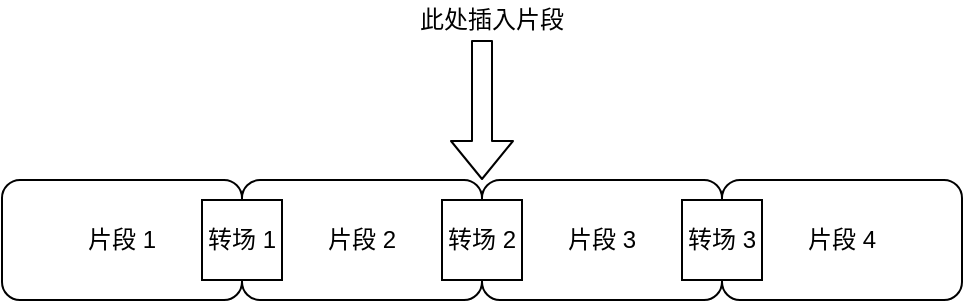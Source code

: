 <mxfile version="13.10.0" type="github"><diagram id="jp2Y9jRFlkztXLDR2WbW" name="Page-1"><mxGraphModel dx="896" dy="590" grid="1" gridSize="10" guides="1" tooltips="1" connect="1" arrows="1" fold="1" page="1" pageScale="1" pageWidth="827" pageHeight="1169" math="0" shadow="0"><root><mxCell id="0"/><mxCell id="1" parent="0"/><mxCell id="cgGXA-gtUY1WTYWLW74D-1" value="片段 1" style="rounded=1;whiteSpace=wrap;html=1;" vertex="1" parent="1"><mxGeometry x="140" y="170" width="120" height="60" as="geometry"/></mxCell><mxCell id="cgGXA-gtUY1WTYWLW74D-2" value="片段 2" style="rounded=1;whiteSpace=wrap;html=1;" vertex="1" parent="1"><mxGeometry x="260" y="170" width="120" height="60" as="geometry"/></mxCell><mxCell id="cgGXA-gtUY1WTYWLW74D-3" value="片段 3" style="rounded=1;whiteSpace=wrap;html=1;" vertex="1" parent="1"><mxGeometry x="380" y="170" width="120" height="60" as="geometry"/></mxCell><mxCell id="cgGXA-gtUY1WTYWLW74D-4" value="片段 4" style="rounded=1;whiteSpace=wrap;html=1;" vertex="1" parent="1"><mxGeometry x="500" y="170" width="120" height="60" as="geometry"/></mxCell><mxCell id="cgGXA-gtUY1WTYWLW74D-5" value="转场 1" style="rounded=0;whiteSpace=wrap;html=1;" vertex="1" parent="1"><mxGeometry x="240" y="180" width="40" height="40" as="geometry"/></mxCell><mxCell id="cgGXA-gtUY1WTYWLW74D-6" value="转场 2" style="rounded=0;whiteSpace=wrap;html=1;" vertex="1" parent="1"><mxGeometry x="360" y="180" width="40" height="40" as="geometry"/></mxCell><mxCell id="cgGXA-gtUY1WTYWLW74D-7" value="转场 3" style="rounded=0;whiteSpace=wrap;html=1;" vertex="1" parent="1"><mxGeometry x="480" y="180" width="40" height="40" as="geometry"/></mxCell><mxCell id="cgGXA-gtUY1WTYWLW74D-8" value="" style="shape=flexArrow;endArrow=classic;html=1;" edge="1" parent="1"><mxGeometry width="50" height="50" relative="1" as="geometry"><mxPoint x="380" y="100" as="sourcePoint"/><mxPoint x="380" y="170" as="targetPoint"/></mxGeometry></mxCell><mxCell id="cgGXA-gtUY1WTYWLW74D-9" value="此处插入片段" style="text;html=1;strokeColor=none;fillColor=none;align=center;verticalAlign=middle;whiteSpace=wrap;rounded=0;" vertex="1" parent="1"><mxGeometry x="340" y="80" width="90" height="20" as="geometry"/></mxCell></root></mxGraphModel></diagram></mxfile>
